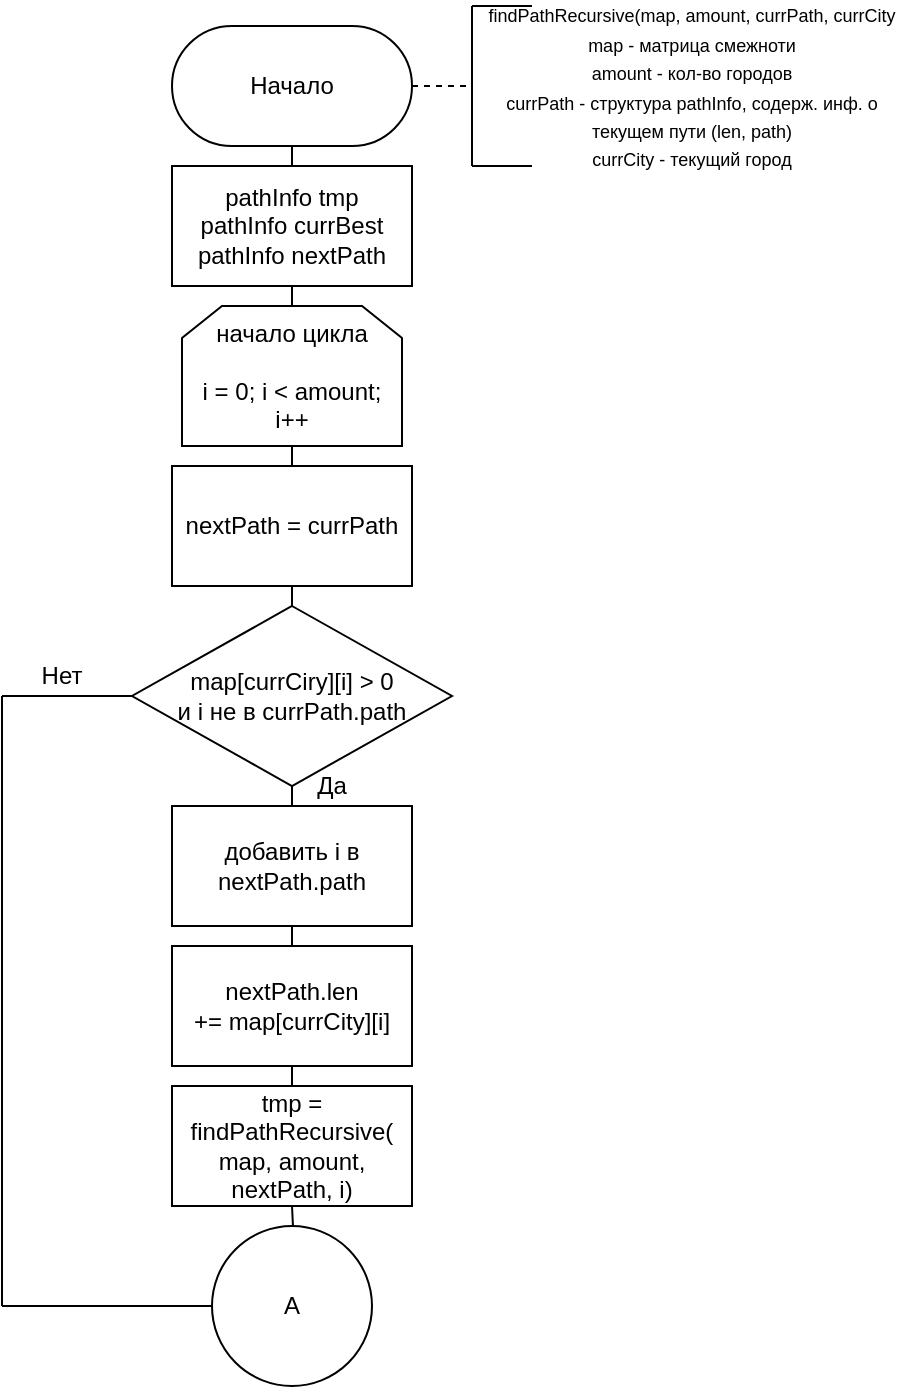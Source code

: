 <mxfile version="10.7.5" type="device"><diagram id="HZjK8OjTU96N39etx_s2" name="Page-1"><mxGraphModel dx="791" dy="959" grid="1" gridSize="10" guides="1" tooltips="1" connect="1" arrows="1" fold="1" page="1" pageScale="1" pageWidth="827" pageHeight="1169" math="0" shadow="0"><root><mxCell id="0"/><mxCell id="1" parent="0"/><mxCell id="_IaG93DCYbgNFWsXkgMC-1" value="Начало&lt;br&gt;" style="rounded=1;whiteSpace=wrap;html=1;arcSize=50;" vertex="1" parent="1"><mxGeometry x="325" y="20" width="120" height="60" as="geometry"/></mxCell><mxCell id="_IaG93DCYbgNFWsXkgMC-2" value="" style="endArrow=none;dashed=1;html=1;exitX=1;exitY=0.5;exitDx=0;exitDy=0;" edge="1" parent="1" source="_IaG93DCYbgNFWsXkgMC-1"><mxGeometry width="50" height="50" relative="1" as="geometry"><mxPoint x="545" y="80" as="sourcePoint"/><mxPoint x="475" y="50" as="targetPoint"/></mxGeometry></mxCell><mxCell id="_IaG93DCYbgNFWsXkgMC-4" value="" style="endArrow=none;html=1;" edge="1" parent="1"><mxGeometry width="50" height="50" relative="1" as="geometry"><mxPoint x="475" y="90" as="sourcePoint"/><mxPoint x="475" y="10" as="targetPoint"/></mxGeometry></mxCell><mxCell id="_IaG93DCYbgNFWsXkgMC-5" value="" style="endArrow=none;html=1;" edge="1" parent="1"><mxGeometry width="50" height="50" relative="1" as="geometry"><mxPoint x="475" y="10" as="sourcePoint"/><mxPoint x="505" y="10" as="targetPoint"/></mxGeometry></mxCell><mxCell id="_IaG93DCYbgNFWsXkgMC-6" value="" style="endArrow=none;html=1;" edge="1" parent="1"><mxGeometry width="50" height="50" relative="1" as="geometry"><mxPoint x="475" y="90" as="sourcePoint"/><mxPoint x="505" y="90" as="targetPoint"/></mxGeometry></mxCell><mxCell id="_IaG93DCYbgNFWsXkgMC-7" value="&lt;font&gt;&lt;font style=&quot;font-size: 9px&quot;&gt;findPathRecursive(map, amount, currPath, currCity&lt;br&gt;map - матрица смежноти&lt;br&gt;amount - кол-во городов&lt;br&gt;currPath - структура pathInfo, содерж. инф. о текущем пути (len, path)&lt;br&gt;currCity - текущий город&lt;/font&gt;&lt;br&gt;&lt;/font&gt;" style="text;html=1;strokeColor=none;fillColor=none;align=center;verticalAlign=middle;whiteSpace=wrap;rounded=0;" vertex="1" parent="1"><mxGeometry x="475" y="10" width="220" height="80" as="geometry"/></mxCell><mxCell id="_IaG93DCYbgNFWsXkgMC-8" value="pathInfo tmp&lt;br&gt;pathInfo currBest&lt;br&gt;pathInfo nextPath&lt;br&gt;" style="rounded=0;whiteSpace=wrap;html=1;" vertex="1" parent="1"><mxGeometry x="325" y="90" width="120" height="60" as="geometry"/></mxCell><mxCell id="_IaG93DCYbgNFWsXkgMC-9" value="" style="endArrow=none;html=1;entryX=0.5;entryY=1;entryDx=0;entryDy=0;exitX=0.5;exitY=0;exitDx=0;exitDy=0;" edge="1" parent="1" source="_IaG93DCYbgNFWsXkgMC-8" target="_IaG93DCYbgNFWsXkgMC-1"><mxGeometry width="50" height="50" relative="1" as="geometry"><mxPoint x="260" y="130" as="sourcePoint"/><mxPoint x="310" y="80" as="targetPoint"/></mxGeometry></mxCell><mxCell id="_IaG93DCYbgNFWsXkgMC-10" value="начало цикла&lt;br&gt;&lt;br&gt;i = 0; i &amp;lt; amount; i++" style="shape=loopLimit;whiteSpace=wrap;html=1;" vertex="1" parent="1"><mxGeometry x="330" y="160" width="110" height="70" as="geometry"/></mxCell><mxCell id="_IaG93DCYbgNFWsXkgMC-11" value="" style="endArrow=none;html=1;entryX=0.5;entryY=1;entryDx=0;entryDy=0;exitX=0.5;exitY=0;exitDx=0;exitDy=0;" edge="1" parent="1" source="_IaG93DCYbgNFWsXkgMC-10" target="_IaG93DCYbgNFWsXkgMC-8"><mxGeometry width="50" height="50" relative="1" as="geometry"><mxPoint x="270" y="200" as="sourcePoint"/><mxPoint x="320" y="150" as="targetPoint"/></mxGeometry></mxCell><mxCell id="_IaG93DCYbgNFWsXkgMC-12" value="map[currCiry][i] &amp;gt; 0&lt;br&gt;и i не в currPath.path&lt;br&gt;" style="rhombus;whiteSpace=wrap;html=1;" vertex="1" parent="1"><mxGeometry x="305" y="310" width="160" height="90" as="geometry"/></mxCell><mxCell id="_IaG93DCYbgNFWsXkgMC-14" value="" style="endArrow=none;html=1;entryX=0.5;entryY=1;entryDx=0;entryDy=0;exitX=0.5;exitY=0;exitDx=0;exitDy=0;" edge="1" parent="1" source="_IaG93DCYbgNFWsXkgMC-15" target="_IaG93DCYbgNFWsXkgMC-12"><mxGeometry width="50" height="50" relative="1" as="geometry"><mxPoint x="385" y="430" as="sourcePoint"/><mxPoint x="390" y="450" as="targetPoint"/></mxGeometry></mxCell><mxCell id="_IaG93DCYbgNFWsXkgMC-15" value="добавить i в nextPath.path" style="rounded=0;whiteSpace=wrap;html=1;" vertex="1" parent="1"><mxGeometry x="325" y="410" width="120" height="60" as="geometry"/></mxCell><mxCell id="_IaG93DCYbgNFWsXkgMC-16" value="nextPath = currPath" style="rounded=0;whiteSpace=wrap;html=1;" vertex="1" parent="1"><mxGeometry x="325" y="240" width="120" height="60" as="geometry"/></mxCell><mxCell id="_IaG93DCYbgNFWsXkgMC-17" value="" style="endArrow=none;html=1;entryX=0.5;entryY=1;entryDx=0;entryDy=0;exitX=0.5;exitY=0;exitDx=0;exitDy=0;" edge="1" parent="1" source="_IaG93DCYbgNFWsXkgMC-16" target="_IaG93DCYbgNFWsXkgMC-10"><mxGeometry width="50" height="50" relative="1" as="geometry"><mxPoint x="480" y="290" as="sourcePoint"/><mxPoint x="530" y="240" as="targetPoint"/></mxGeometry></mxCell><mxCell id="_IaG93DCYbgNFWsXkgMC-18" value="" style="endArrow=none;html=1;entryX=0.5;entryY=1;entryDx=0;entryDy=0;exitX=0.5;exitY=0;exitDx=0;exitDy=0;" edge="1" parent="1" source="_IaG93DCYbgNFWsXkgMC-12" target="_IaG93DCYbgNFWsXkgMC-16"><mxGeometry width="50" height="50" relative="1" as="geometry"><mxPoint x="480" y="330" as="sourcePoint"/><mxPoint x="530" y="280" as="targetPoint"/></mxGeometry></mxCell><mxCell id="_IaG93DCYbgNFWsXkgMC-19" value="nextPath.len +=&amp;nbsp;&lt;span&gt;map&lt;/span&gt;&lt;span&gt;[&lt;/span&gt;&lt;span&gt;currCity&lt;/span&gt;&lt;span&gt;][&lt;/span&gt;&lt;span&gt;i&lt;/span&gt;&lt;span&gt;]&lt;/span&gt;&lt;br&gt;" style="rounded=0;whiteSpace=wrap;html=1;" vertex="1" parent="1"><mxGeometry x="325" y="480" width="120" height="60" as="geometry"/></mxCell><mxCell id="_IaG93DCYbgNFWsXkgMC-20" value="" style="endArrow=none;html=1;entryX=0.5;entryY=1;entryDx=0;entryDy=0;exitX=0.5;exitY=0;exitDx=0;exitDy=0;" edge="1" parent="1" source="_IaG93DCYbgNFWsXkgMC-19" target="_IaG93DCYbgNFWsXkgMC-15"><mxGeometry width="50" height="50" relative="1" as="geometry"><mxPoint x="290" y="520" as="sourcePoint"/><mxPoint x="340" y="470" as="targetPoint"/></mxGeometry></mxCell><mxCell id="_IaG93DCYbgNFWsXkgMC-21" value="tmp = findPathRecursive( map, amount, nextPath, i)&lt;br&gt;" style="rounded=0;whiteSpace=wrap;html=1;" vertex="1" parent="1"><mxGeometry x="325" y="550" width="120" height="60" as="geometry"/></mxCell><mxCell id="_IaG93DCYbgNFWsXkgMC-23" value="" style="endArrow=none;html=1;entryX=0.5;entryY=1;entryDx=0;entryDy=0;exitX=0.5;exitY=0;exitDx=0;exitDy=0;" edge="1" parent="1" source="_IaG93DCYbgNFWsXkgMC-21" target="_IaG93DCYbgNFWsXkgMC-19"><mxGeometry width="50" height="50" relative="1" as="geometry"><mxPoint x="190" y="560" as="sourcePoint"/><mxPoint x="240" y="510" as="targetPoint"/></mxGeometry></mxCell><mxCell id="_IaG93DCYbgNFWsXkgMC-24" value="" style="endArrow=none;html=1;entryX=0.5;entryY=1;entryDx=0;entryDy=0;exitX=0.5;exitY=0;exitDx=0;exitDy=0;" edge="1" parent="1" target="_IaG93DCYbgNFWsXkgMC-21"><mxGeometry width="50" height="50" relative="1" as="geometry"><mxPoint x="385.471" y="619.824" as="sourcePoint"/><mxPoint x="330" y="670" as="targetPoint"/></mxGeometry></mxCell><mxCell id="_IaG93DCYbgNFWsXkgMC-42" value="A" style="ellipse;whiteSpace=wrap;html=1;aspect=fixed;" vertex="1" parent="1"><mxGeometry x="345" y="620" width="80" height="80" as="geometry"/></mxCell><mxCell id="_IaG93DCYbgNFWsXkgMC-43" value="" style="endArrow=none;html=1;entryX=0;entryY=0.5;entryDx=0;entryDy=0;" edge="1" parent="1" target="_IaG93DCYbgNFWsXkgMC-12"><mxGeometry width="50" height="50" relative="1" as="geometry"><mxPoint x="240" y="355" as="sourcePoint"/><mxPoint x="200" y="350" as="targetPoint"/></mxGeometry></mxCell><mxCell id="_IaG93DCYbgNFWsXkgMC-44" value="" style="endArrow=none;html=1;" edge="1" parent="1"><mxGeometry width="50" height="50" relative="1" as="geometry"><mxPoint x="240" y="660" as="sourcePoint"/><mxPoint x="240" y="355" as="targetPoint"/></mxGeometry></mxCell><mxCell id="_IaG93DCYbgNFWsXkgMC-46" value="Да" style="text;html=1;strokeColor=none;fillColor=none;align=center;verticalAlign=middle;whiteSpace=wrap;rounded=0;" vertex="1" parent="1"><mxGeometry x="385" y="390" width="40" height="20" as="geometry"/></mxCell><mxCell id="_IaG93DCYbgNFWsXkgMC-64" value="" style="endArrow=none;html=1;entryX=0;entryY=0.5;entryDx=0;entryDy=0;" edge="1" parent="1" target="_IaG93DCYbgNFWsXkgMC-42"><mxGeometry width="50" height="50" relative="1" as="geometry"><mxPoint x="240" y="660" as="sourcePoint"/><mxPoint x="330" y="700" as="targetPoint"/></mxGeometry></mxCell><mxCell id="_IaG93DCYbgNFWsXkgMC-65" value="Нет" style="text;html=1;strokeColor=none;fillColor=none;align=center;verticalAlign=middle;whiteSpace=wrap;rounded=0;" vertex="1" parent="1"><mxGeometry x="250" y="335" width="40" height="20" as="geometry"/></mxCell></root></mxGraphModel></diagram></mxfile>